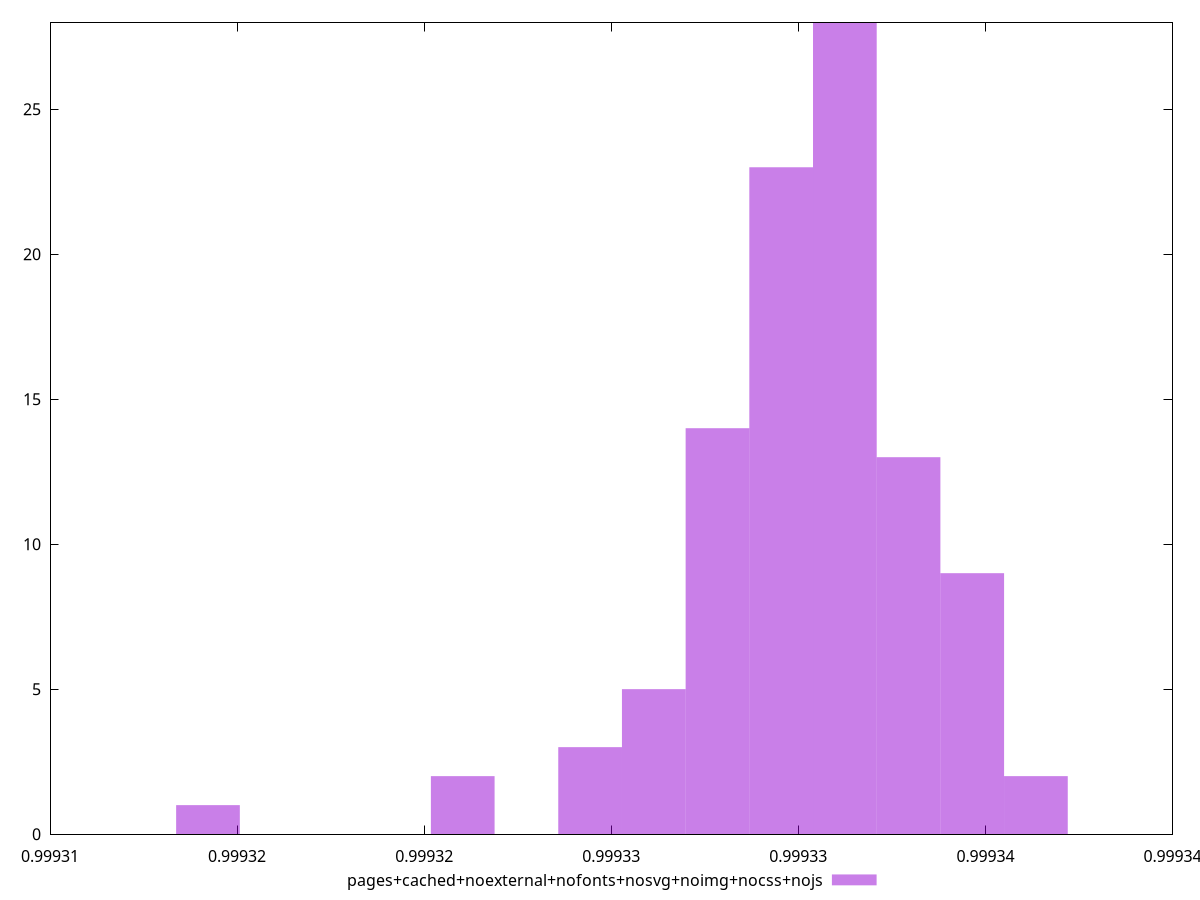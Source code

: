 $_pagesCachedNoexternalNofontsNosvgNoimgNocssNojs <<EOF
0.9993329455761983 13
0.9993210306804398 2
0.9993312434482329 28
0.9993261370643363 5
0.9993295413202673 23
0.9993278391923018 14
0.9993244349363708 3
0.9993346477041638 9
0.9993363498321294 2
0.9993142221685777 1
EOF
set key outside below
set terminal pngcairo
set output "report_00005_2020-11-02T22-26-11.212Z/speed-index/pages+cached+noexternal+nofonts+nosvg+noimg+nocss+nojs//hist.png"
set yrange [0:28]
set boxwidth 0.0000017021279655126456
set style fill transparent solid 0.5 noborder
plot $_pagesCachedNoexternalNofontsNosvgNoimgNocssNojs title "pages+cached+noexternal+nofonts+nosvg+noimg+nocss+nojs" with boxes ,